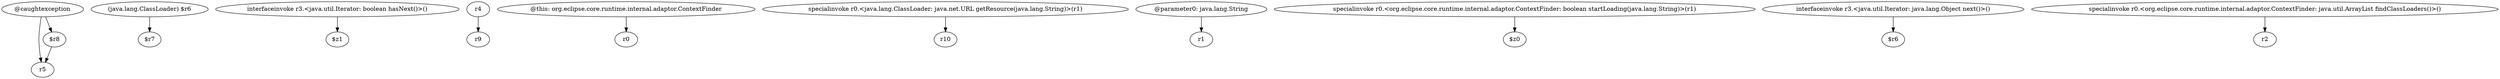 digraph g {
0[label="@caughtexception"]
1[label="r5"]
0->1[label=""]
2[label="(java.lang.ClassLoader) $r6"]
3[label="$r7"]
2->3[label=""]
4[label="interfaceinvoke r3.<java.util.Iterator: boolean hasNext()>()"]
5[label="$z1"]
4->5[label=""]
6[label="r4"]
7[label="r9"]
6->7[label=""]
8[label="@this: org.eclipse.core.runtime.internal.adaptor.ContextFinder"]
9[label="r0"]
8->9[label=""]
10[label="specialinvoke r0.<java.lang.ClassLoader: java.net.URL getResource(java.lang.String)>(r1)"]
11[label="r10"]
10->11[label=""]
12[label="$r8"]
0->12[label=""]
13[label="@parameter0: java.lang.String"]
14[label="r1"]
13->14[label=""]
15[label="specialinvoke r0.<org.eclipse.core.runtime.internal.adaptor.ContextFinder: boolean startLoading(java.lang.String)>(r1)"]
16[label="$z0"]
15->16[label=""]
17[label="interfaceinvoke r3.<java.util.Iterator: java.lang.Object next()>()"]
18[label="$r6"]
17->18[label=""]
19[label="specialinvoke r0.<org.eclipse.core.runtime.internal.adaptor.ContextFinder: java.util.ArrayList findClassLoaders()>()"]
20[label="r2"]
19->20[label=""]
12->1[label=""]
}